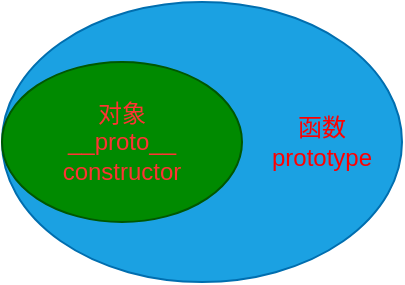 <mxfile version="24.7.8">
  <diagram name="第 1 页" id="wJz072Y5yiNHRC675SkC">
    <mxGraphModel dx="639" dy="423" grid="1" gridSize="10" guides="1" tooltips="1" connect="1" arrows="1" fold="1" page="1" pageScale="1" pageWidth="827" pageHeight="1169" math="0" shadow="0">
      <root>
        <mxCell id="0" />
        <mxCell id="1" parent="0" />
        <mxCell id="j4iDtl-ZM4WY1oNdycl2-2" value="" style="ellipse;whiteSpace=wrap;html=1;fillColor=#1ba1e2;fontColor=#ffffff;strokeColor=#006EAF;" vertex="1" parent="1">
          <mxGeometry x="360" y="250" width="200" height="140" as="geometry" />
        </mxCell>
        <mxCell id="j4iDtl-ZM4WY1oNdycl2-1" value="&lt;font color=&quot;#ff3333&quot;&gt;对象&lt;/font&gt;&lt;div&gt;&lt;font color=&quot;#ff3333&quot;&gt;__proto__&lt;br&gt;constructor&lt;/font&gt;&lt;br&gt;&lt;/div&gt;" style="ellipse;whiteSpace=wrap;html=1;fillColor=#008a00;fontColor=#ffffff;strokeColor=#005700;" vertex="1" parent="1">
          <mxGeometry x="360" y="280" width="120" height="80" as="geometry" />
        </mxCell>
        <mxCell id="j4iDtl-ZM4WY1oNdycl2-3" value="函数&lt;br&gt;prototype" style="text;html=1;align=center;verticalAlign=middle;whiteSpace=wrap;rounded=0;fontColor=#FF0000;" vertex="1" parent="1">
          <mxGeometry x="490" y="305" width="60" height="30" as="geometry" />
        </mxCell>
      </root>
    </mxGraphModel>
  </diagram>
</mxfile>
